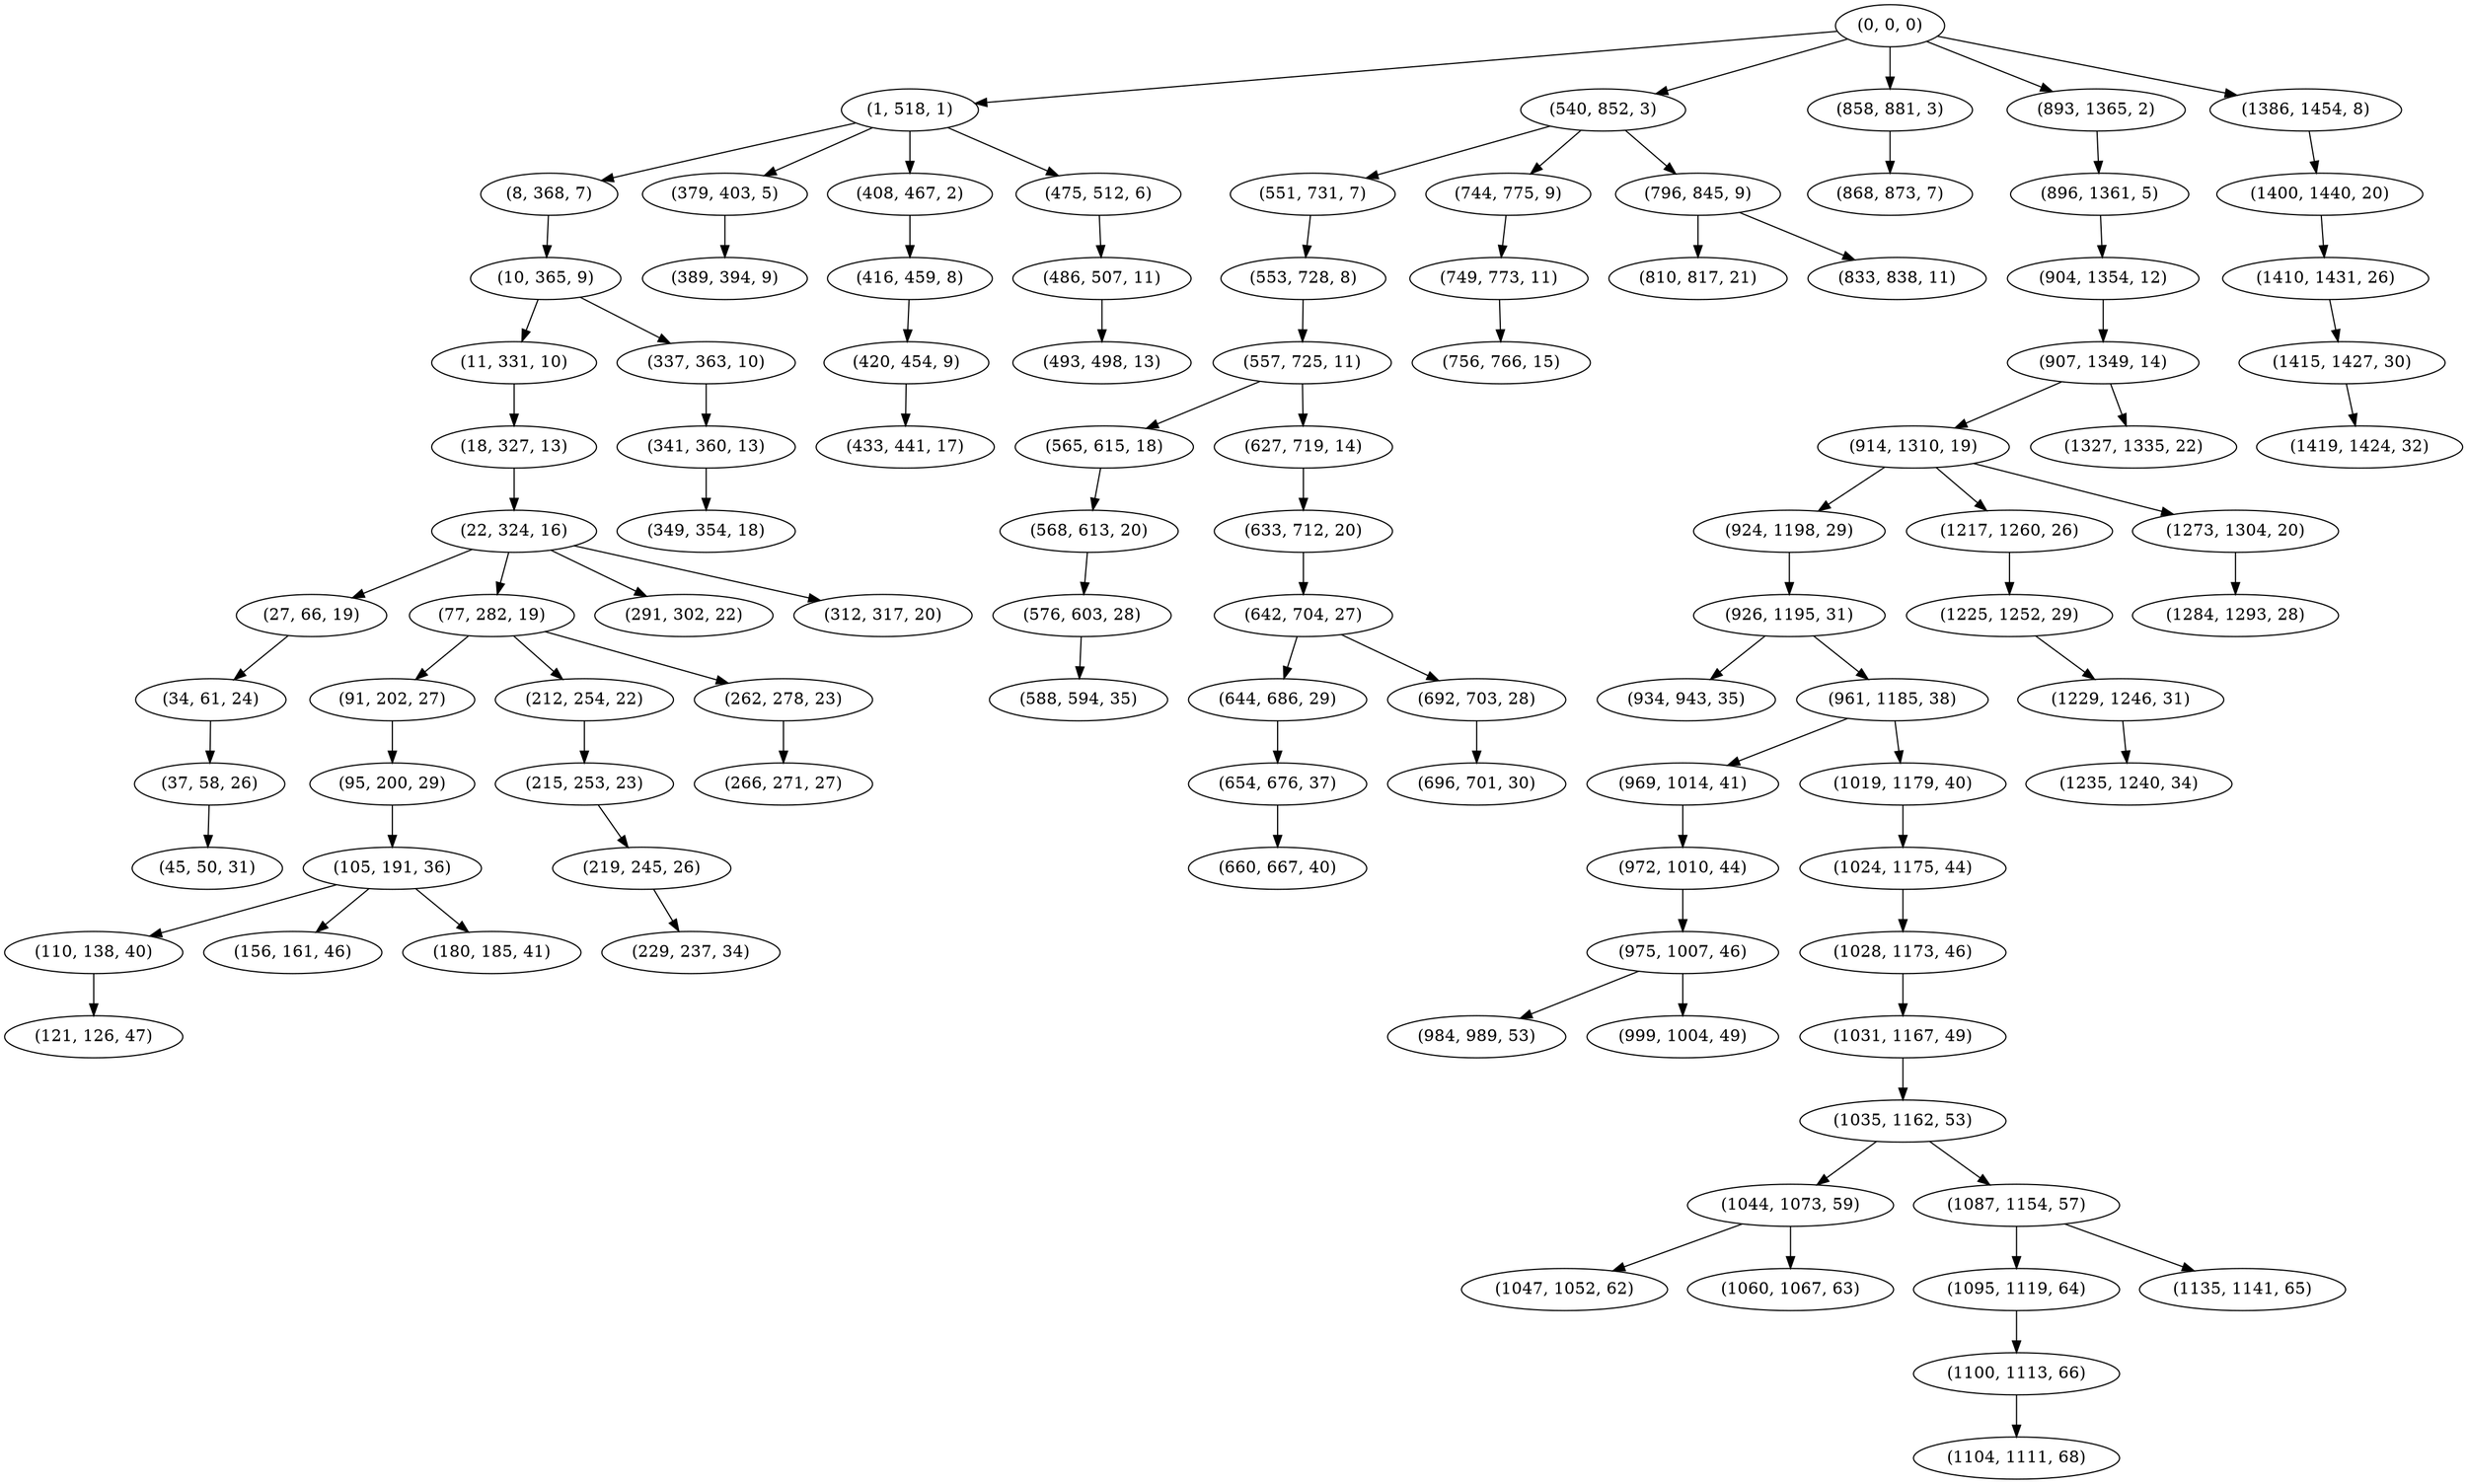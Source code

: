 digraph tree {
    "(0, 0, 0)";
    "(1, 518, 1)";
    "(8, 368, 7)";
    "(10, 365, 9)";
    "(11, 331, 10)";
    "(18, 327, 13)";
    "(22, 324, 16)";
    "(27, 66, 19)";
    "(34, 61, 24)";
    "(37, 58, 26)";
    "(45, 50, 31)";
    "(77, 282, 19)";
    "(91, 202, 27)";
    "(95, 200, 29)";
    "(105, 191, 36)";
    "(110, 138, 40)";
    "(121, 126, 47)";
    "(156, 161, 46)";
    "(180, 185, 41)";
    "(212, 254, 22)";
    "(215, 253, 23)";
    "(219, 245, 26)";
    "(229, 237, 34)";
    "(262, 278, 23)";
    "(266, 271, 27)";
    "(291, 302, 22)";
    "(312, 317, 20)";
    "(337, 363, 10)";
    "(341, 360, 13)";
    "(349, 354, 18)";
    "(379, 403, 5)";
    "(389, 394, 9)";
    "(408, 467, 2)";
    "(416, 459, 8)";
    "(420, 454, 9)";
    "(433, 441, 17)";
    "(475, 512, 6)";
    "(486, 507, 11)";
    "(493, 498, 13)";
    "(540, 852, 3)";
    "(551, 731, 7)";
    "(553, 728, 8)";
    "(557, 725, 11)";
    "(565, 615, 18)";
    "(568, 613, 20)";
    "(576, 603, 28)";
    "(588, 594, 35)";
    "(627, 719, 14)";
    "(633, 712, 20)";
    "(642, 704, 27)";
    "(644, 686, 29)";
    "(654, 676, 37)";
    "(660, 667, 40)";
    "(692, 703, 28)";
    "(696, 701, 30)";
    "(744, 775, 9)";
    "(749, 773, 11)";
    "(756, 766, 15)";
    "(796, 845, 9)";
    "(810, 817, 21)";
    "(833, 838, 11)";
    "(858, 881, 3)";
    "(868, 873, 7)";
    "(893, 1365, 2)";
    "(896, 1361, 5)";
    "(904, 1354, 12)";
    "(907, 1349, 14)";
    "(914, 1310, 19)";
    "(924, 1198, 29)";
    "(926, 1195, 31)";
    "(934, 943, 35)";
    "(961, 1185, 38)";
    "(969, 1014, 41)";
    "(972, 1010, 44)";
    "(975, 1007, 46)";
    "(984, 989, 53)";
    "(999, 1004, 49)";
    "(1019, 1179, 40)";
    "(1024, 1175, 44)";
    "(1028, 1173, 46)";
    "(1031, 1167, 49)";
    "(1035, 1162, 53)";
    "(1044, 1073, 59)";
    "(1047, 1052, 62)";
    "(1060, 1067, 63)";
    "(1087, 1154, 57)";
    "(1095, 1119, 64)";
    "(1100, 1113, 66)";
    "(1104, 1111, 68)";
    "(1135, 1141, 65)";
    "(1217, 1260, 26)";
    "(1225, 1252, 29)";
    "(1229, 1246, 31)";
    "(1235, 1240, 34)";
    "(1273, 1304, 20)";
    "(1284, 1293, 28)";
    "(1327, 1335, 22)";
    "(1386, 1454, 8)";
    "(1400, 1440, 20)";
    "(1410, 1431, 26)";
    "(1415, 1427, 30)";
    "(1419, 1424, 32)";
    "(0, 0, 0)" -> "(1, 518, 1)";
    "(0, 0, 0)" -> "(540, 852, 3)";
    "(0, 0, 0)" -> "(858, 881, 3)";
    "(0, 0, 0)" -> "(893, 1365, 2)";
    "(0, 0, 0)" -> "(1386, 1454, 8)";
    "(1, 518, 1)" -> "(8, 368, 7)";
    "(1, 518, 1)" -> "(379, 403, 5)";
    "(1, 518, 1)" -> "(408, 467, 2)";
    "(1, 518, 1)" -> "(475, 512, 6)";
    "(8, 368, 7)" -> "(10, 365, 9)";
    "(10, 365, 9)" -> "(11, 331, 10)";
    "(10, 365, 9)" -> "(337, 363, 10)";
    "(11, 331, 10)" -> "(18, 327, 13)";
    "(18, 327, 13)" -> "(22, 324, 16)";
    "(22, 324, 16)" -> "(27, 66, 19)";
    "(22, 324, 16)" -> "(77, 282, 19)";
    "(22, 324, 16)" -> "(291, 302, 22)";
    "(22, 324, 16)" -> "(312, 317, 20)";
    "(27, 66, 19)" -> "(34, 61, 24)";
    "(34, 61, 24)" -> "(37, 58, 26)";
    "(37, 58, 26)" -> "(45, 50, 31)";
    "(77, 282, 19)" -> "(91, 202, 27)";
    "(77, 282, 19)" -> "(212, 254, 22)";
    "(77, 282, 19)" -> "(262, 278, 23)";
    "(91, 202, 27)" -> "(95, 200, 29)";
    "(95, 200, 29)" -> "(105, 191, 36)";
    "(105, 191, 36)" -> "(110, 138, 40)";
    "(105, 191, 36)" -> "(156, 161, 46)";
    "(105, 191, 36)" -> "(180, 185, 41)";
    "(110, 138, 40)" -> "(121, 126, 47)";
    "(212, 254, 22)" -> "(215, 253, 23)";
    "(215, 253, 23)" -> "(219, 245, 26)";
    "(219, 245, 26)" -> "(229, 237, 34)";
    "(262, 278, 23)" -> "(266, 271, 27)";
    "(337, 363, 10)" -> "(341, 360, 13)";
    "(341, 360, 13)" -> "(349, 354, 18)";
    "(379, 403, 5)" -> "(389, 394, 9)";
    "(408, 467, 2)" -> "(416, 459, 8)";
    "(416, 459, 8)" -> "(420, 454, 9)";
    "(420, 454, 9)" -> "(433, 441, 17)";
    "(475, 512, 6)" -> "(486, 507, 11)";
    "(486, 507, 11)" -> "(493, 498, 13)";
    "(540, 852, 3)" -> "(551, 731, 7)";
    "(540, 852, 3)" -> "(744, 775, 9)";
    "(540, 852, 3)" -> "(796, 845, 9)";
    "(551, 731, 7)" -> "(553, 728, 8)";
    "(553, 728, 8)" -> "(557, 725, 11)";
    "(557, 725, 11)" -> "(565, 615, 18)";
    "(557, 725, 11)" -> "(627, 719, 14)";
    "(565, 615, 18)" -> "(568, 613, 20)";
    "(568, 613, 20)" -> "(576, 603, 28)";
    "(576, 603, 28)" -> "(588, 594, 35)";
    "(627, 719, 14)" -> "(633, 712, 20)";
    "(633, 712, 20)" -> "(642, 704, 27)";
    "(642, 704, 27)" -> "(644, 686, 29)";
    "(642, 704, 27)" -> "(692, 703, 28)";
    "(644, 686, 29)" -> "(654, 676, 37)";
    "(654, 676, 37)" -> "(660, 667, 40)";
    "(692, 703, 28)" -> "(696, 701, 30)";
    "(744, 775, 9)" -> "(749, 773, 11)";
    "(749, 773, 11)" -> "(756, 766, 15)";
    "(796, 845, 9)" -> "(810, 817, 21)";
    "(796, 845, 9)" -> "(833, 838, 11)";
    "(858, 881, 3)" -> "(868, 873, 7)";
    "(893, 1365, 2)" -> "(896, 1361, 5)";
    "(896, 1361, 5)" -> "(904, 1354, 12)";
    "(904, 1354, 12)" -> "(907, 1349, 14)";
    "(907, 1349, 14)" -> "(914, 1310, 19)";
    "(907, 1349, 14)" -> "(1327, 1335, 22)";
    "(914, 1310, 19)" -> "(924, 1198, 29)";
    "(914, 1310, 19)" -> "(1217, 1260, 26)";
    "(914, 1310, 19)" -> "(1273, 1304, 20)";
    "(924, 1198, 29)" -> "(926, 1195, 31)";
    "(926, 1195, 31)" -> "(934, 943, 35)";
    "(926, 1195, 31)" -> "(961, 1185, 38)";
    "(961, 1185, 38)" -> "(969, 1014, 41)";
    "(961, 1185, 38)" -> "(1019, 1179, 40)";
    "(969, 1014, 41)" -> "(972, 1010, 44)";
    "(972, 1010, 44)" -> "(975, 1007, 46)";
    "(975, 1007, 46)" -> "(984, 989, 53)";
    "(975, 1007, 46)" -> "(999, 1004, 49)";
    "(1019, 1179, 40)" -> "(1024, 1175, 44)";
    "(1024, 1175, 44)" -> "(1028, 1173, 46)";
    "(1028, 1173, 46)" -> "(1031, 1167, 49)";
    "(1031, 1167, 49)" -> "(1035, 1162, 53)";
    "(1035, 1162, 53)" -> "(1044, 1073, 59)";
    "(1035, 1162, 53)" -> "(1087, 1154, 57)";
    "(1044, 1073, 59)" -> "(1047, 1052, 62)";
    "(1044, 1073, 59)" -> "(1060, 1067, 63)";
    "(1087, 1154, 57)" -> "(1095, 1119, 64)";
    "(1087, 1154, 57)" -> "(1135, 1141, 65)";
    "(1095, 1119, 64)" -> "(1100, 1113, 66)";
    "(1100, 1113, 66)" -> "(1104, 1111, 68)";
    "(1217, 1260, 26)" -> "(1225, 1252, 29)";
    "(1225, 1252, 29)" -> "(1229, 1246, 31)";
    "(1229, 1246, 31)" -> "(1235, 1240, 34)";
    "(1273, 1304, 20)" -> "(1284, 1293, 28)";
    "(1386, 1454, 8)" -> "(1400, 1440, 20)";
    "(1400, 1440, 20)" -> "(1410, 1431, 26)";
    "(1410, 1431, 26)" -> "(1415, 1427, 30)";
    "(1415, 1427, 30)" -> "(1419, 1424, 32)";
}
